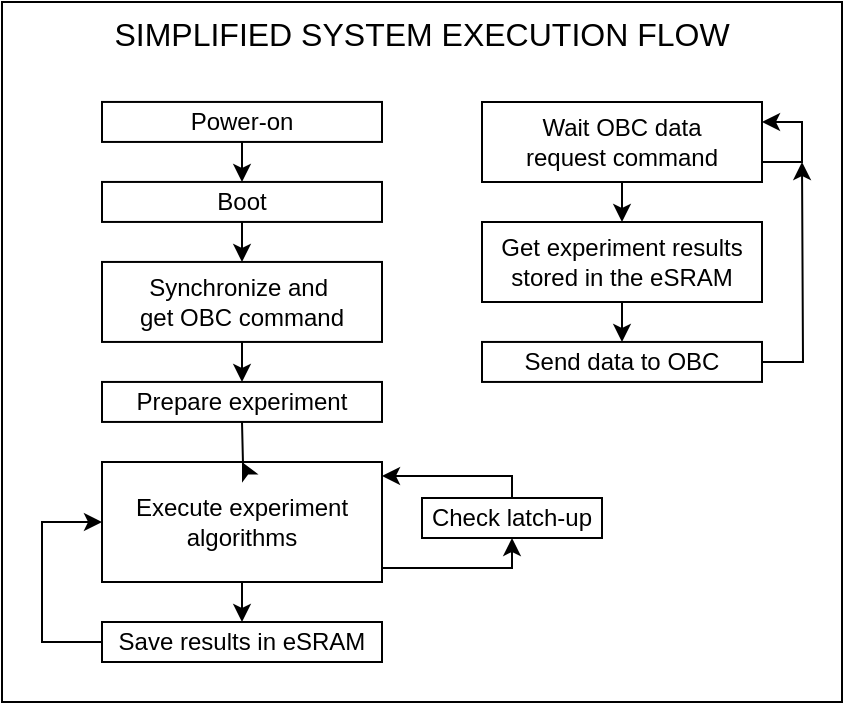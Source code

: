 <mxfile version="13.1.3" type="device"><diagram id="_RXEJXdiJm61Z_usovsa" name="Page-1"><mxGraphModel dx="593" dy="313" grid="1" gridSize="10" guides="1" tooltips="1" connect="1" arrows="1" fold="1" page="1" pageScale="1" pageWidth="850" pageHeight="1100" math="0" shadow="0"><root><mxCell id="0"/><mxCell id="1" parent="0"/><mxCell id="PiO1fgWkLbzApCRpHxwd-1" value="SIMPLIFIED SYSTEM EXECUTION FLOW" style="rounded=0;whiteSpace=wrap;html=1;fillColor=none;fontSize=16;strokeWidth=1;perimeterSpacing=0;verticalAlign=top;" vertex="1" parent="1"><mxGeometry x="100" y="70" width="420" height="350" as="geometry"/></mxCell><mxCell id="PiO1fgWkLbzApCRpHxwd-7" value="" style="edgeStyle=orthogonalEdgeStyle;rounded=0;orthogonalLoop=1;jettySize=auto;html=1;entryX=0.5;entryY=0;entryDx=0;entryDy=0;" edge="1" parent="1" source="PiO1fgWkLbzApCRpHxwd-2"><mxGeometry relative="1" as="geometry"><mxPoint x="220" y="199.97" as="targetPoint"/></mxGeometry></mxCell><mxCell id="PiO1fgWkLbzApCRpHxwd-2" value="Boot" style="rounded=0;whiteSpace=wrap;html=1;fillColor=none;" vertex="1" parent="1"><mxGeometry x="150" y="159.97" width="140" height="20" as="geometry"/></mxCell><mxCell id="PiO1fgWkLbzApCRpHxwd-8" value="" style="edgeStyle=orthogonalEdgeStyle;rounded=0;orthogonalLoop=1;jettySize=auto;html=1;" edge="1" parent="1" target="PiO1fgWkLbzApCRpHxwd-4"><mxGeometry relative="1" as="geometry"><mxPoint x="220" y="280" as="sourcePoint"/></mxGeometry></mxCell><mxCell id="PiO1fgWkLbzApCRpHxwd-3" value="&lt;span&gt;Synchronize and&amp;nbsp;&lt;/span&gt;&lt;br&gt;&lt;span&gt;get OBC command&lt;/span&gt;" style="rounded=0;whiteSpace=wrap;html=1;fillColor=none;" vertex="1" parent="1"><mxGeometry x="150" y="199.97" width="140" height="40" as="geometry"/></mxCell><mxCell id="PiO1fgWkLbzApCRpHxwd-4" value="Execute experiment algorithms" style="rounded=0;whiteSpace=wrap;html=1;fillColor=none;" vertex="1" parent="1"><mxGeometry x="150" y="300" width="140" height="60" as="geometry"/></mxCell><mxCell id="PiO1fgWkLbzApCRpHxwd-9" value="Check latch-up" style="rounded=0;whiteSpace=wrap;html=1;fillColor=none;" vertex="1" parent="1"><mxGeometry x="310" y="318" width="90" height="20" as="geometry"/></mxCell><mxCell id="PiO1fgWkLbzApCRpHxwd-13" value="" style="edgeStyle=orthogonalEdgeStyle;rounded=0;orthogonalLoop=1;jettySize=auto;html=1;exitX=0.5;exitY=0;exitDx=0;exitDy=0;" edge="1" parent="1" source="PiO1fgWkLbzApCRpHxwd-9" target="PiO1fgWkLbzApCRpHxwd-4"><mxGeometry relative="1" as="geometry"><mxPoint x="355" y="317" as="sourcePoint"/><mxPoint x="289.86" y="308.52" as="targetPoint"/><Array as="points"><mxPoint x="355" y="307"/></Array></mxGeometry></mxCell><mxCell id="PiO1fgWkLbzApCRpHxwd-14" value="" style="edgeStyle=orthogonalEdgeStyle;rounded=0;orthogonalLoop=1;jettySize=auto;html=1;entryX=0.5;entryY=1;entryDx=0;entryDy=0;exitX=0.999;exitY=0.192;exitDx=0;exitDy=0;exitPerimeter=0;" edge="1" parent="1" target="PiO1fgWkLbzApCRpHxwd-9"><mxGeometry relative="1" as="geometry"><mxPoint x="290" y="354.52" as="sourcePoint"/><mxPoint x="355" y="343" as="targetPoint"/><Array as="points"><mxPoint x="290" y="353"/><mxPoint x="355" y="353"/></Array></mxGeometry></mxCell><mxCell id="PiO1fgWkLbzApCRpHxwd-15" value="" style="edgeStyle=orthogonalEdgeStyle;rounded=0;orthogonalLoop=1;jettySize=auto;html=1;entryX=0.5;entryY=0;entryDx=0;entryDy=0;" edge="1" parent="1" target="PiO1fgWkLbzApCRpHxwd-16"><mxGeometry relative="1" as="geometry"><mxPoint x="220" y="360" as="sourcePoint"/></mxGeometry></mxCell><mxCell id="PiO1fgWkLbzApCRpHxwd-26" value="" style="edgeStyle=orthogonalEdgeStyle;rounded=0;orthogonalLoop=1;jettySize=auto;html=1;" edge="1" parent="1" source="PiO1fgWkLbzApCRpHxwd-16"><mxGeometry relative="1" as="geometry"><mxPoint x="150" y="330" as="targetPoint"/><Array as="points"><mxPoint x="120" y="390"/><mxPoint x="120" y="330"/><mxPoint x="150" y="330"/></Array></mxGeometry></mxCell><mxCell id="PiO1fgWkLbzApCRpHxwd-16" value="Save results in eSRAM" style="rounded=0;whiteSpace=wrap;html=1;fillColor=none;" vertex="1" parent="1"><mxGeometry x="150" y="380" width="140" height="20" as="geometry"/></mxCell><mxCell id="PiO1fgWkLbzApCRpHxwd-32" style="edgeStyle=orthogonalEdgeStyle;rounded=0;orthogonalLoop=1;jettySize=auto;html=1;exitX=1;exitY=0.75;exitDx=0;exitDy=0;entryX=1;entryY=0.25;entryDx=0;entryDy=0;" edge="1" parent="1" source="PiO1fgWkLbzApCRpHxwd-18" target="PiO1fgWkLbzApCRpHxwd-18"><mxGeometry relative="1" as="geometry"><mxPoint x="490" y="180.0" as="sourcePoint"/><Array as="points"><mxPoint x="500" y="150.0"/><mxPoint x="500" y="130.0"/></Array></mxGeometry></mxCell><mxCell id="PiO1fgWkLbzApCRpHxwd-18" value="Wait OBC data &lt;br&gt;request command" style="rounded=0;whiteSpace=wrap;html=1;fillColor=none;" vertex="1" parent="1"><mxGeometry x="340" y="120.0" width="140" height="40" as="geometry"/></mxCell><mxCell id="PiO1fgWkLbzApCRpHxwd-21" value="" style="edgeStyle=orthogonalEdgeStyle;rounded=0;orthogonalLoop=1;jettySize=auto;html=1;" edge="1" parent="1" source="PiO1fgWkLbzApCRpHxwd-22"><mxGeometry relative="1" as="geometry"><mxPoint x="220" y="159.97" as="targetPoint"/></mxGeometry></mxCell><mxCell id="PiO1fgWkLbzApCRpHxwd-22" value="Power-on" style="rounded=0;whiteSpace=wrap;html=1;fillColor=none;" vertex="1" parent="1"><mxGeometry x="150" y="119.97" width="140" height="20" as="geometry"/></mxCell><mxCell id="PiO1fgWkLbzApCRpHxwd-28" value="Get experiment results stored in the eSRAM" style="rounded=0;whiteSpace=wrap;html=1;fillColor=none;" vertex="1" parent="1"><mxGeometry x="340" y="180.0" width="140" height="40" as="geometry"/></mxCell><mxCell id="PiO1fgWkLbzApCRpHxwd-29" value="" style="edgeStyle=orthogonalEdgeStyle;rounded=0;orthogonalLoop=1;jettySize=auto;html=1;" edge="1" parent="1"><mxGeometry relative="1" as="geometry"><mxPoint x="410" y="180.0" as="targetPoint"/><mxPoint x="410" y="160.0" as="sourcePoint"/></mxGeometry></mxCell><mxCell id="PiO1fgWkLbzApCRpHxwd-33" value="" style="edgeStyle=orthogonalEdgeStyle;rounded=0;orthogonalLoop=1;jettySize=auto;html=1;" edge="1" parent="1" source="PiO1fgWkLbzApCRpHxwd-34"><mxGeometry relative="1" as="geometry"><mxPoint x="500" y="150.0" as="targetPoint"/></mxGeometry></mxCell><mxCell id="PiO1fgWkLbzApCRpHxwd-34" value="Send data to OBC" style="rounded=0;whiteSpace=wrap;html=1;fillColor=none;" vertex="1" parent="1"><mxGeometry x="340" y="239.97" width="140" height="20" as="geometry"/></mxCell><mxCell id="PiO1fgWkLbzApCRpHxwd-35" value="" style="edgeStyle=orthogonalEdgeStyle;rounded=0;orthogonalLoop=1;jettySize=auto;html=1;" edge="1" parent="1"><mxGeometry relative="1" as="geometry"><mxPoint x="410" y="239.97" as="targetPoint"/><mxPoint x="410" y="219.97" as="sourcePoint"/></mxGeometry></mxCell><mxCell id="PiO1fgWkLbzApCRpHxwd-36" value="Prepare experiment" style="rounded=0;whiteSpace=wrap;html=1;fillColor=none;" vertex="1" parent="1"><mxGeometry x="150" y="259.97" width="140" height="20" as="geometry"/></mxCell><mxCell id="PiO1fgWkLbzApCRpHxwd-37" value="" style="edgeStyle=orthogonalEdgeStyle;rounded=0;orthogonalLoop=1;jettySize=auto;html=1;" edge="1" parent="1"><mxGeometry relative="1" as="geometry"><mxPoint x="220" y="259.97" as="targetPoint"/><mxPoint x="220" y="239.97" as="sourcePoint"/></mxGeometry></mxCell></root></mxGraphModel></diagram></mxfile>